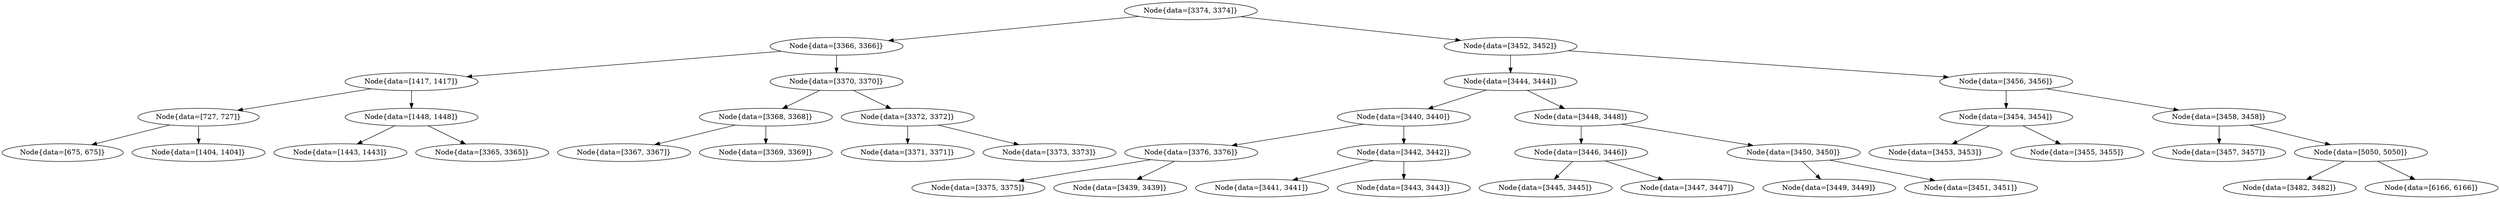 digraph G{
2093473343 [label="Node{data=[3374, 3374]}"]
2093473343 -> 647901154
647901154 [label="Node{data=[3366, 3366]}"]
647901154 -> 1595467392
1595467392 [label="Node{data=[1417, 1417]}"]
1595467392 -> 659771908
659771908 [label="Node{data=[727, 727]}"]
659771908 -> 1705461495
1705461495 [label="Node{data=[675, 675]}"]
659771908 -> 848397470
848397470 [label="Node{data=[1404, 1404]}"]
1595467392 -> 707086506
707086506 [label="Node{data=[1448, 1448]}"]
707086506 -> 391900312
391900312 [label="Node{data=[1443, 1443]}"]
707086506 -> 1209303162
1209303162 [label="Node{data=[3365, 3365]}"]
647901154 -> 1981765778
1981765778 [label="Node{data=[3370, 3370]}"]
1981765778 -> 1996435171
1996435171 [label="Node{data=[3368, 3368]}"]
1996435171 -> 1040720776
1040720776 [label="Node{data=[3367, 3367]}"]
1996435171 -> 1383293795
1383293795 [label="Node{data=[3369, 3369]}"]
1981765778 -> 1579448951
1579448951 [label="Node{data=[3372, 3372]}"]
1579448951 -> 1369694054
1369694054 [label="Node{data=[3371, 3371]}"]
1579448951 -> 784904889
784904889 [label="Node{data=[3373, 3373]}"]
2093473343 -> 1734980728
1734980728 [label="Node{data=[3452, 3452]}"]
1734980728 -> 442731808
442731808 [label="Node{data=[3444, 3444]}"]
442731808 -> 1442064869
1442064869 [label="Node{data=[3440, 3440]}"]
1442064869 -> 1044513944
1044513944 [label="Node{data=[3376, 3376]}"]
1044513944 -> 346205532
346205532 [label="Node{data=[3375, 3375]}"]
1044513944 -> 305018981
305018981 [label="Node{data=[3439, 3439]}"]
1442064869 -> 1717665988
1717665988 [label="Node{data=[3442, 3442]}"]
1717665988 -> 1219051092
1219051092 [label="Node{data=[3441, 3441]}"]
1717665988 -> 1239462480
1239462480 [label="Node{data=[3443, 3443]}"]
442731808 -> 711874073
711874073 [label="Node{data=[3448, 3448]}"]
711874073 -> 1088652336
1088652336 [label="Node{data=[3446, 3446]}"]
1088652336 -> 1102662118
1102662118 [label="Node{data=[3445, 3445]}"]
1088652336 -> 218562995
218562995 [label="Node{data=[3447, 3447]}"]
711874073 -> 1426149524
1426149524 [label="Node{data=[3450, 3450]}"]
1426149524 -> 161455104
161455104 [label="Node{data=[3449, 3449]}"]
1426149524 -> 48370348
48370348 [label="Node{data=[3451, 3451]}"]
1734980728 -> 928879066
928879066 [label="Node{data=[3456, 3456]}"]
928879066 -> 1753735765
1753735765 [label="Node{data=[3454, 3454]}"]
1753735765 -> 487394521
487394521 [label="Node{data=[3453, 3453]}"]
1753735765 -> 266869414
266869414 [label="Node{data=[3455, 3455]}"]
928879066 -> 1424001472
1424001472 [label="Node{data=[3458, 3458]}"]
1424001472 -> 52579395
52579395 [label="Node{data=[3457, 3457]}"]
1424001472 -> 1992094522
1992094522 [label="Node{data=[5050, 5050]}"]
1992094522 -> 969861729
969861729 [label="Node{data=[3482, 3482]}"]
1992094522 -> 1773193745
1773193745 [label="Node{data=[6166, 6166]}"]
}